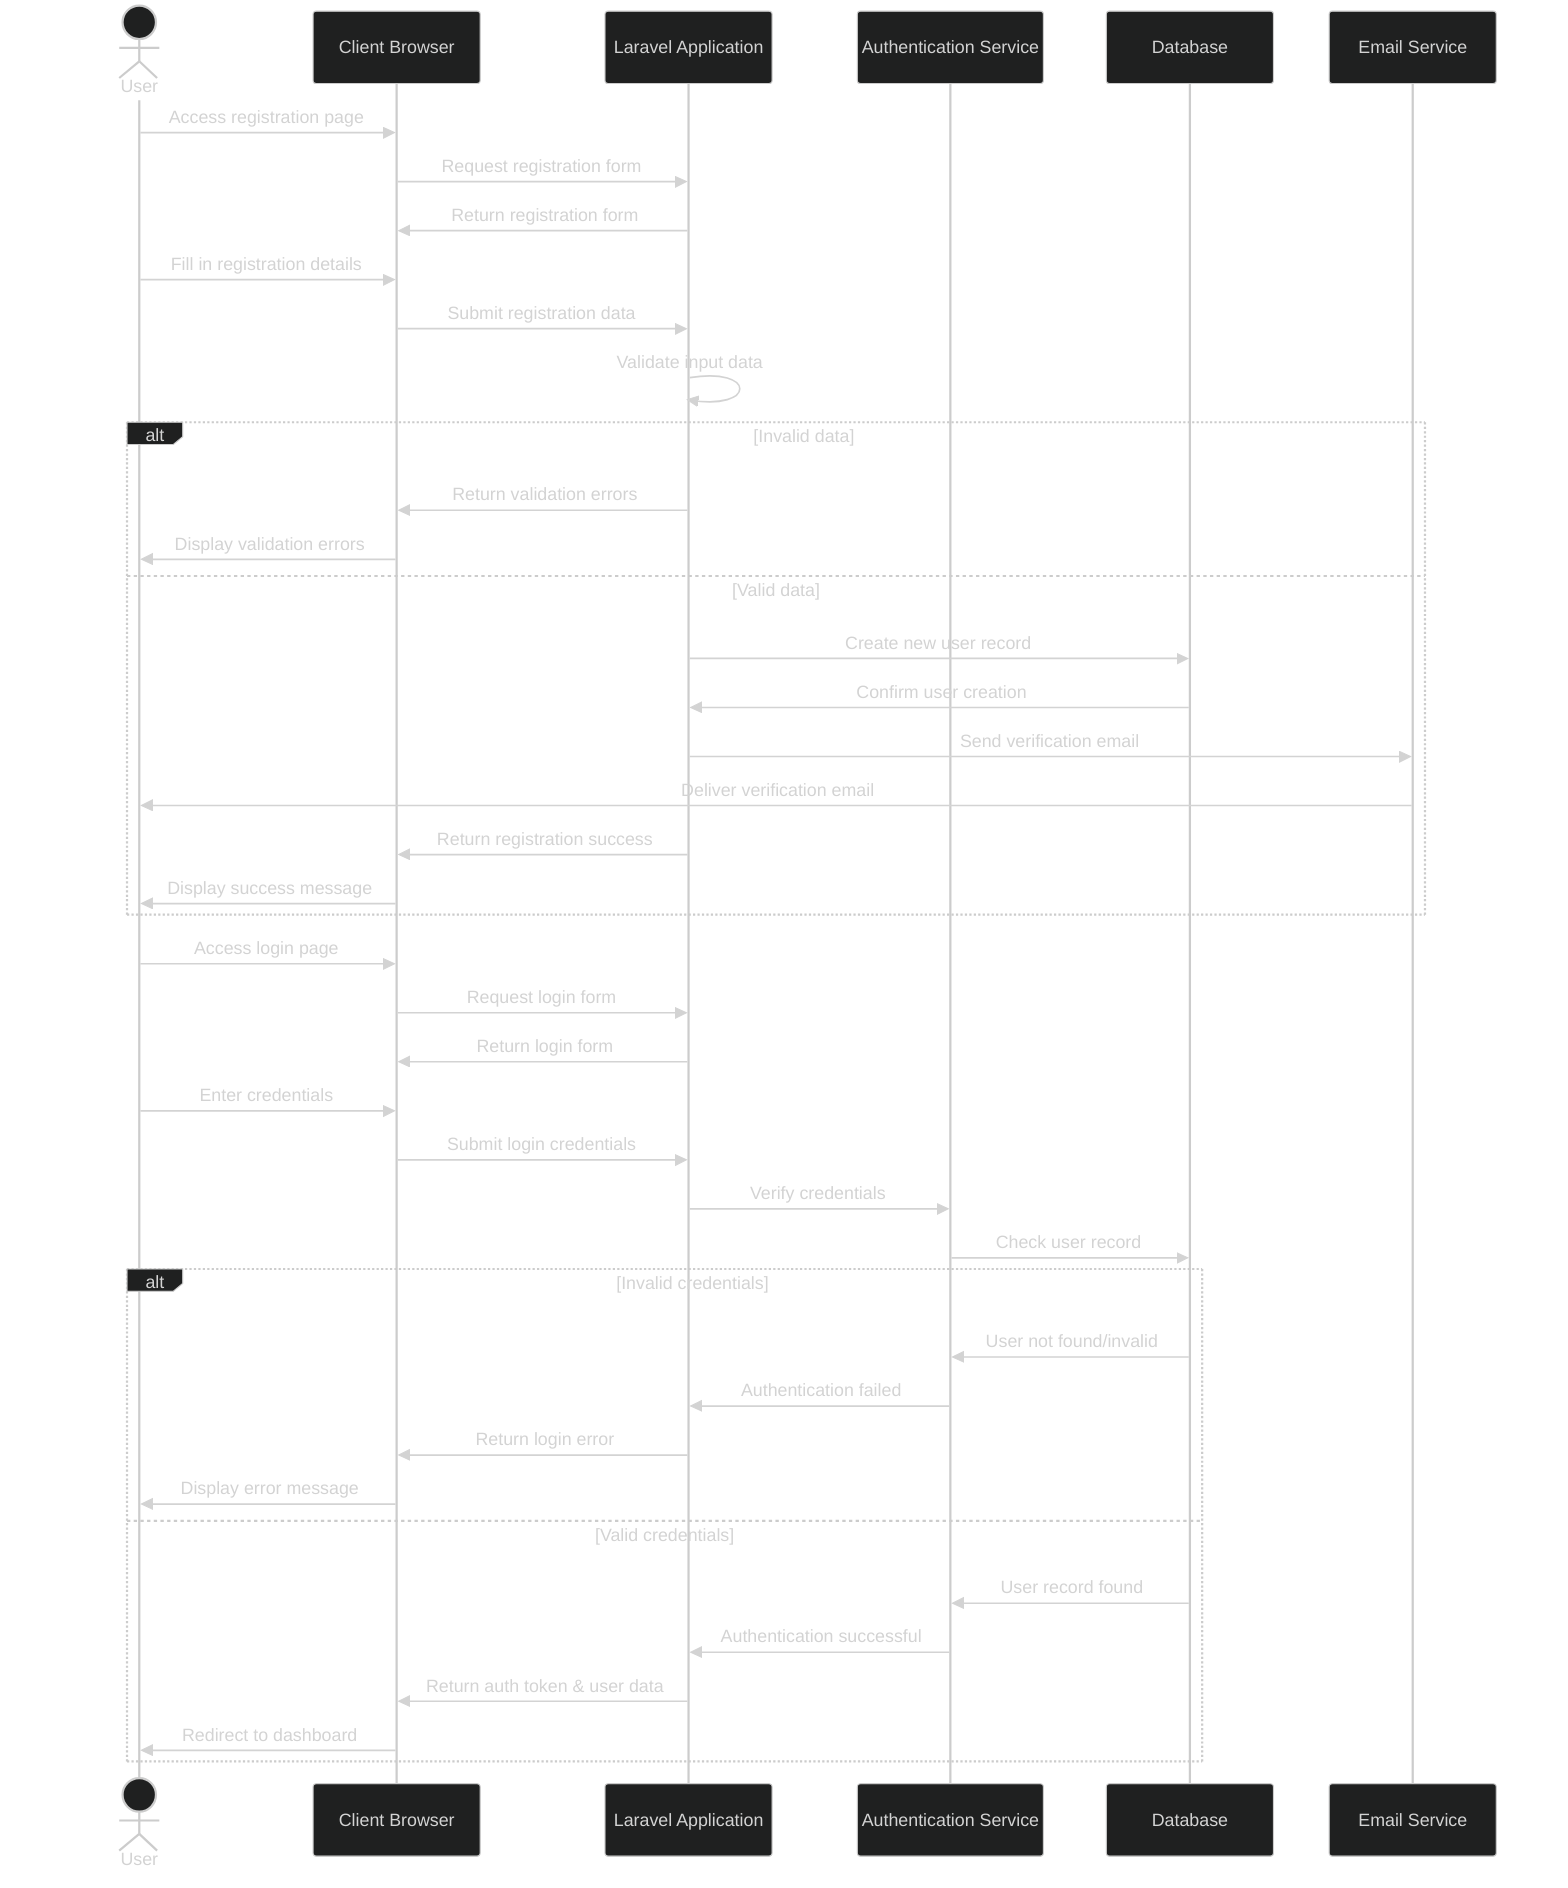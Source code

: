 %%{init: {'theme': 'dark', 'themeVariables': { 'primaryColor': '#2c3e50', 'primaryTextColor': '#ecf0f1', 'primaryBorderColor': '#7f8c8d', 'lineColor': '#ecf0f1', 'secondaryColor': '#34495e', 'tertiaryColor': '#282c34' }}}%%
sequenceDiagram
    actor User
    participant Client as Client Browser
    participant App as Laravel Application
    participant Auth as Authentication Service
    participant DB as Database
    participant Email as Email Service

    User->>Client: Access registration page
    Client->>App: Request registration form
    App->>Client: Return registration form
    User->>Client: Fill in registration details
    Client->>App: Submit registration data
    App->>App: Validate input data

    alt Invalid data
        App->>Client: Return validation errors
        Client->>User: Display validation errors
    else Valid data
        App->>DB: Create new user record
        DB->>App: Confirm user creation
        App->>Email: Send verification email
        Email->>User: Deliver verification email
        App->>Client: Return registration success
        Client->>User: Display success message
    end

    User->>Client: Access login page
    Client->>App: Request login form
    App->>Client: Return login form
    User->>Client: Enter credentials
    Client->>App: Submit login credentials
    App->>Auth: Verify credentials
    Auth->>DB: Check user record

    alt Invalid credentials
        DB->>Auth: User not found/invalid
        Auth->>App: Authentication failed
        App->>Client: Return login error
        Client->>User: Display error message
    else Valid credentials
        DB->>Auth: User record found
        Auth->>App: Authentication successful
        App->>Client: Return auth token & user data
        Client->>User: Redirect to dashboard
    end